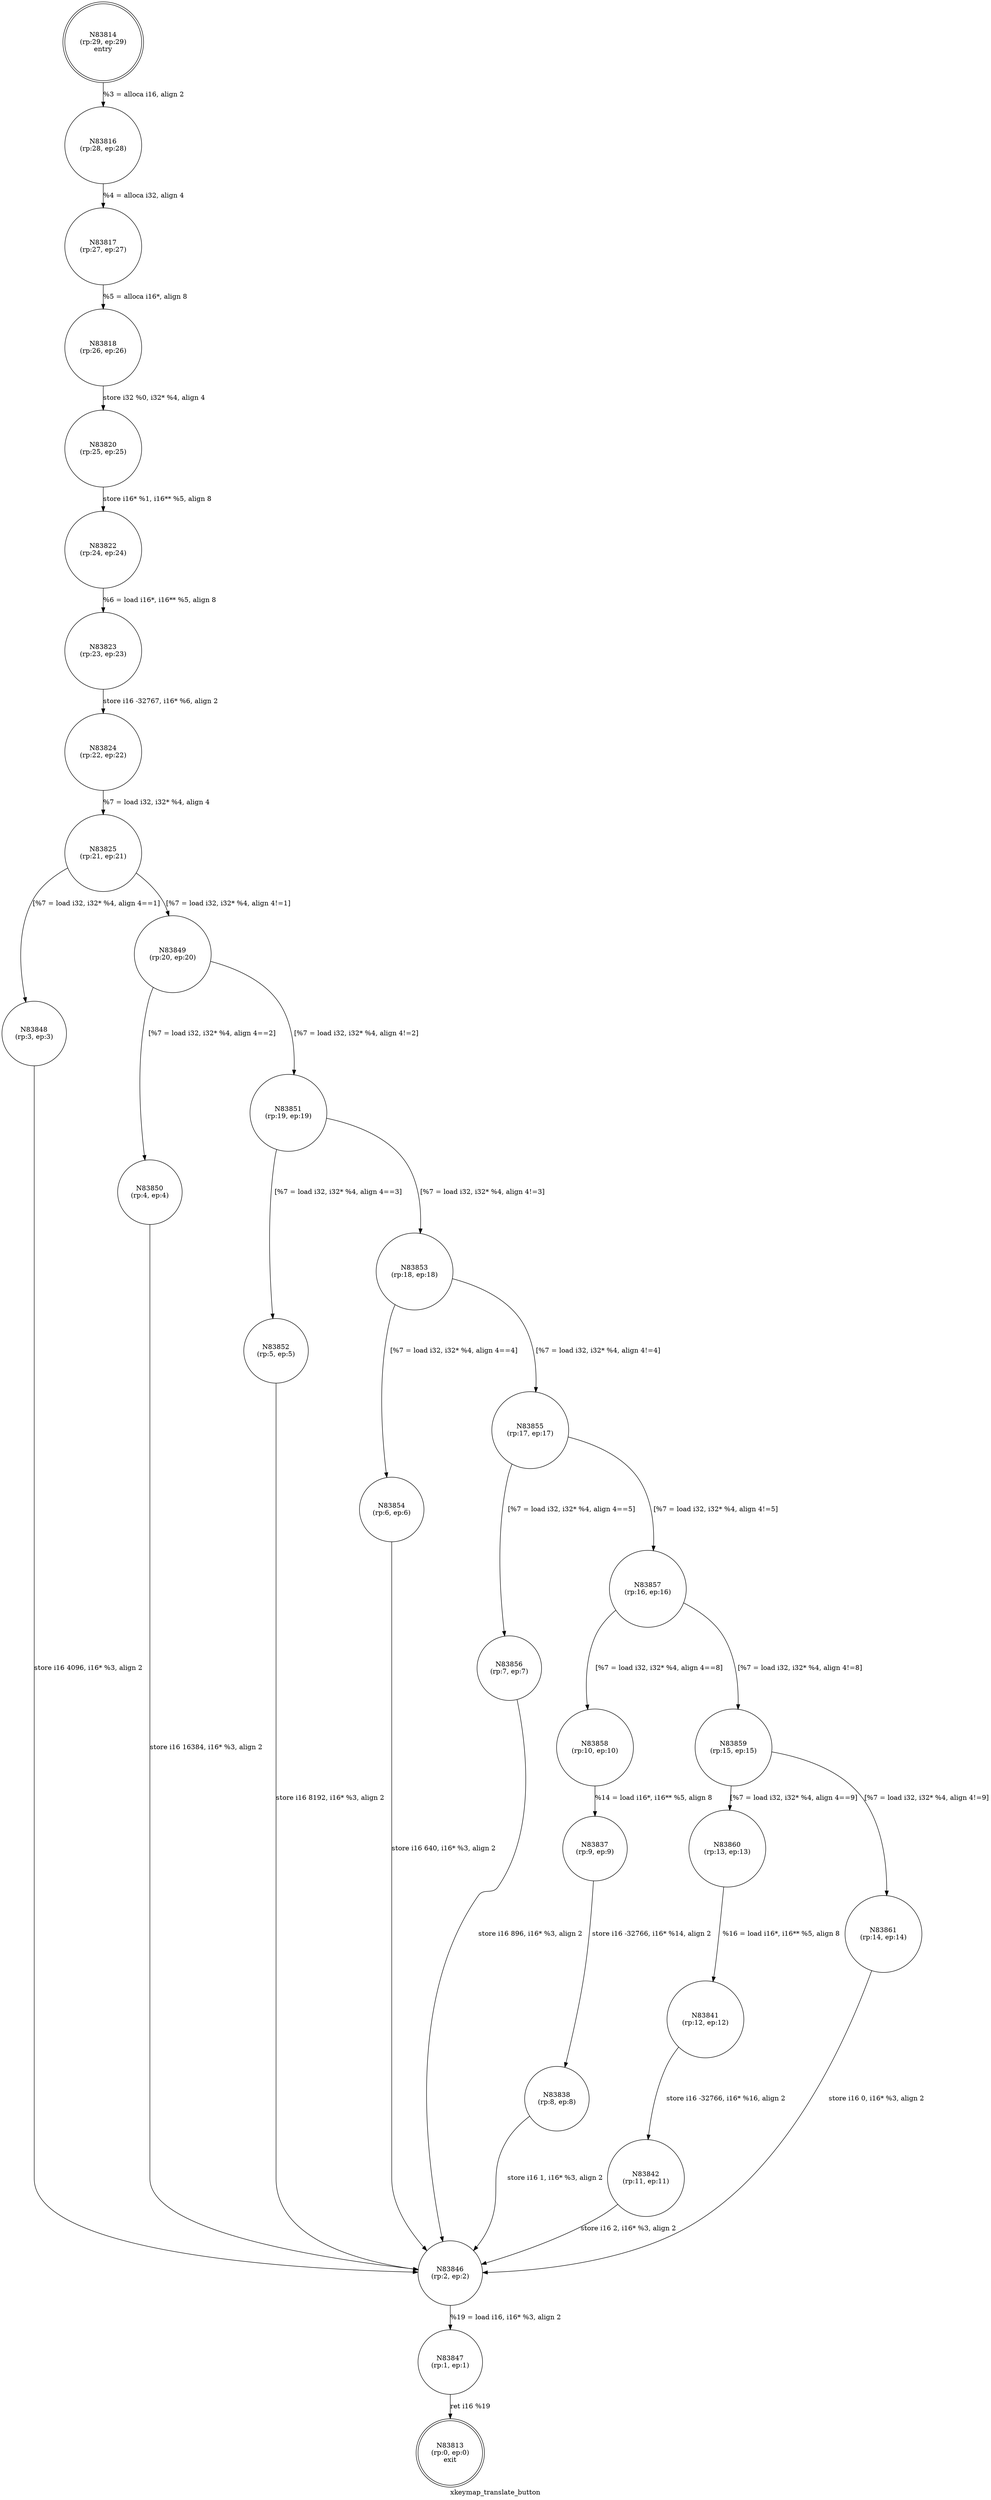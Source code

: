digraph xkeymap_translate_button {
label="xkeymap_translate_button"
83813 [label="N83813\n(rp:0, ep:0)\nexit", shape="doublecircle"]
83814 [label="N83814\n(rp:29, ep:29)\nentry", shape="doublecircle"]
83814 -> 83816 [label="%3 = alloca i16, align 2"]
83816 [label="N83816\n(rp:28, ep:28)", shape="circle"]
83816 -> 83817 [label="%4 = alloca i32, align 4"]
83817 [label="N83817\n(rp:27, ep:27)", shape="circle"]
83817 -> 83818 [label="%5 = alloca i16*, align 8"]
83818 [label="N83818\n(rp:26, ep:26)", shape="circle"]
83818 -> 83820 [label="store i32 %0, i32* %4, align 4"]
83820 [label="N83820\n(rp:25, ep:25)", shape="circle"]
83820 -> 83822 [label="store i16* %1, i16** %5, align 8"]
83822 [label="N83822\n(rp:24, ep:24)", shape="circle"]
83822 -> 83823 [label="%6 = load i16*, i16** %5, align 8"]
83823 [label="N83823\n(rp:23, ep:23)", shape="circle"]
83823 -> 83824 [label="store i16 -32767, i16* %6, align 2"]
83824 [label="N83824\n(rp:22, ep:22)", shape="circle"]
83824 -> 83825 [label="%7 = load i32, i32* %4, align 4"]
83825 [label="N83825\n(rp:21, ep:21)", shape="circle"]
83825 -> 83848 [label="[%7 = load i32, i32* %4, align 4==1]"]
83825 -> 83849 [label="[%7 = load i32, i32* %4, align 4!=1]"]
83837 [label="N83837\n(rp:9, ep:9)", shape="circle"]
83837 -> 83838 [label="store i16 -32766, i16* %14, align 2"]
83838 [label="N83838\n(rp:8, ep:8)", shape="circle"]
83838 -> 83846 [label="store i16 1, i16* %3, align 2"]
83841 [label="N83841\n(rp:12, ep:12)", shape="circle"]
83841 -> 83842 [label="store i16 -32766, i16* %16, align 2"]
83842 [label="N83842\n(rp:11, ep:11)", shape="circle"]
83842 -> 83846 [label="store i16 2, i16* %3, align 2"]
83846 [label="N83846\n(rp:2, ep:2)", shape="circle"]
83846 -> 83847 [label="%19 = load i16, i16* %3, align 2"]
83847 [label="N83847\n(rp:1, ep:1)", shape="circle"]
83847 -> 83813 [label="ret i16 %19"]
83848 [label="N83848\n(rp:3, ep:3)", shape="circle"]
83848 -> 83846 [label="store i16 4096, i16* %3, align 2"]
83849 [label="N83849\n(rp:20, ep:20)", shape="circle"]
83849 -> 83850 [label="[%7 = load i32, i32* %4, align 4==2]"]
83849 -> 83851 [label="[%7 = load i32, i32* %4, align 4!=2]"]
83850 [label="N83850\n(rp:4, ep:4)", shape="circle"]
83850 -> 83846 [label="store i16 16384, i16* %3, align 2"]
83851 [label="N83851\n(rp:19, ep:19)", shape="circle"]
83851 -> 83852 [label="[%7 = load i32, i32* %4, align 4==3]"]
83851 -> 83853 [label="[%7 = load i32, i32* %4, align 4!=3]"]
83852 [label="N83852\n(rp:5, ep:5)", shape="circle"]
83852 -> 83846 [label="store i16 8192, i16* %3, align 2"]
83853 [label="N83853\n(rp:18, ep:18)", shape="circle"]
83853 -> 83854 [label="[%7 = load i32, i32* %4, align 4==4]"]
83853 -> 83855 [label="[%7 = load i32, i32* %4, align 4!=4]"]
83854 [label="N83854\n(rp:6, ep:6)", shape="circle"]
83854 -> 83846 [label="store i16 640, i16* %3, align 2"]
83855 [label="N83855\n(rp:17, ep:17)", shape="circle"]
83855 -> 83856 [label="[%7 = load i32, i32* %4, align 4==5]"]
83855 -> 83857 [label="[%7 = load i32, i32* %4, align 4!=5]"]
83856 [label="N83856\n(rp:7, ep:7)", shape="circle"]
83856 -> 83846 [label="store i16 896, i16* %3, align 2"]
83857 [label="N83857\n(rp:16, ep:16)", shape="circle"]
83857 -> 83858 [label="[%7 = load i32, i32* %4, align 4==8]"]
83857 -> 83859 [label="[%7 = load i32, i32* %4, align 4!=8]"]
83858 [label="N83858\n(rp:10, ep:10)", shape="circle"]
83858 -> 83837 [label="%14 = load i16*, i16** %5, align 8"]
83859 [label="N83859\n(rp:15, ep:15)", shape="circle"]
83859 -> 83860 [label="[%7 = load i32, i32* %4, align 4==9]"]
83859 -> 83861 [label="[%7 = load i32, i32* %4, align 4!=9]"]
83860 [label="N83860\n(rp:13, ep:13)", shape="circle"]
83860 -> 83841 [label="%16 = load i16*, i16** %5, align 8"]
83861 [label="N83861\n(rp:14, ep:14)", shape="circle"]
83861 -> 83846 [label="store i16 0, i16* %3, align 2"]
}
